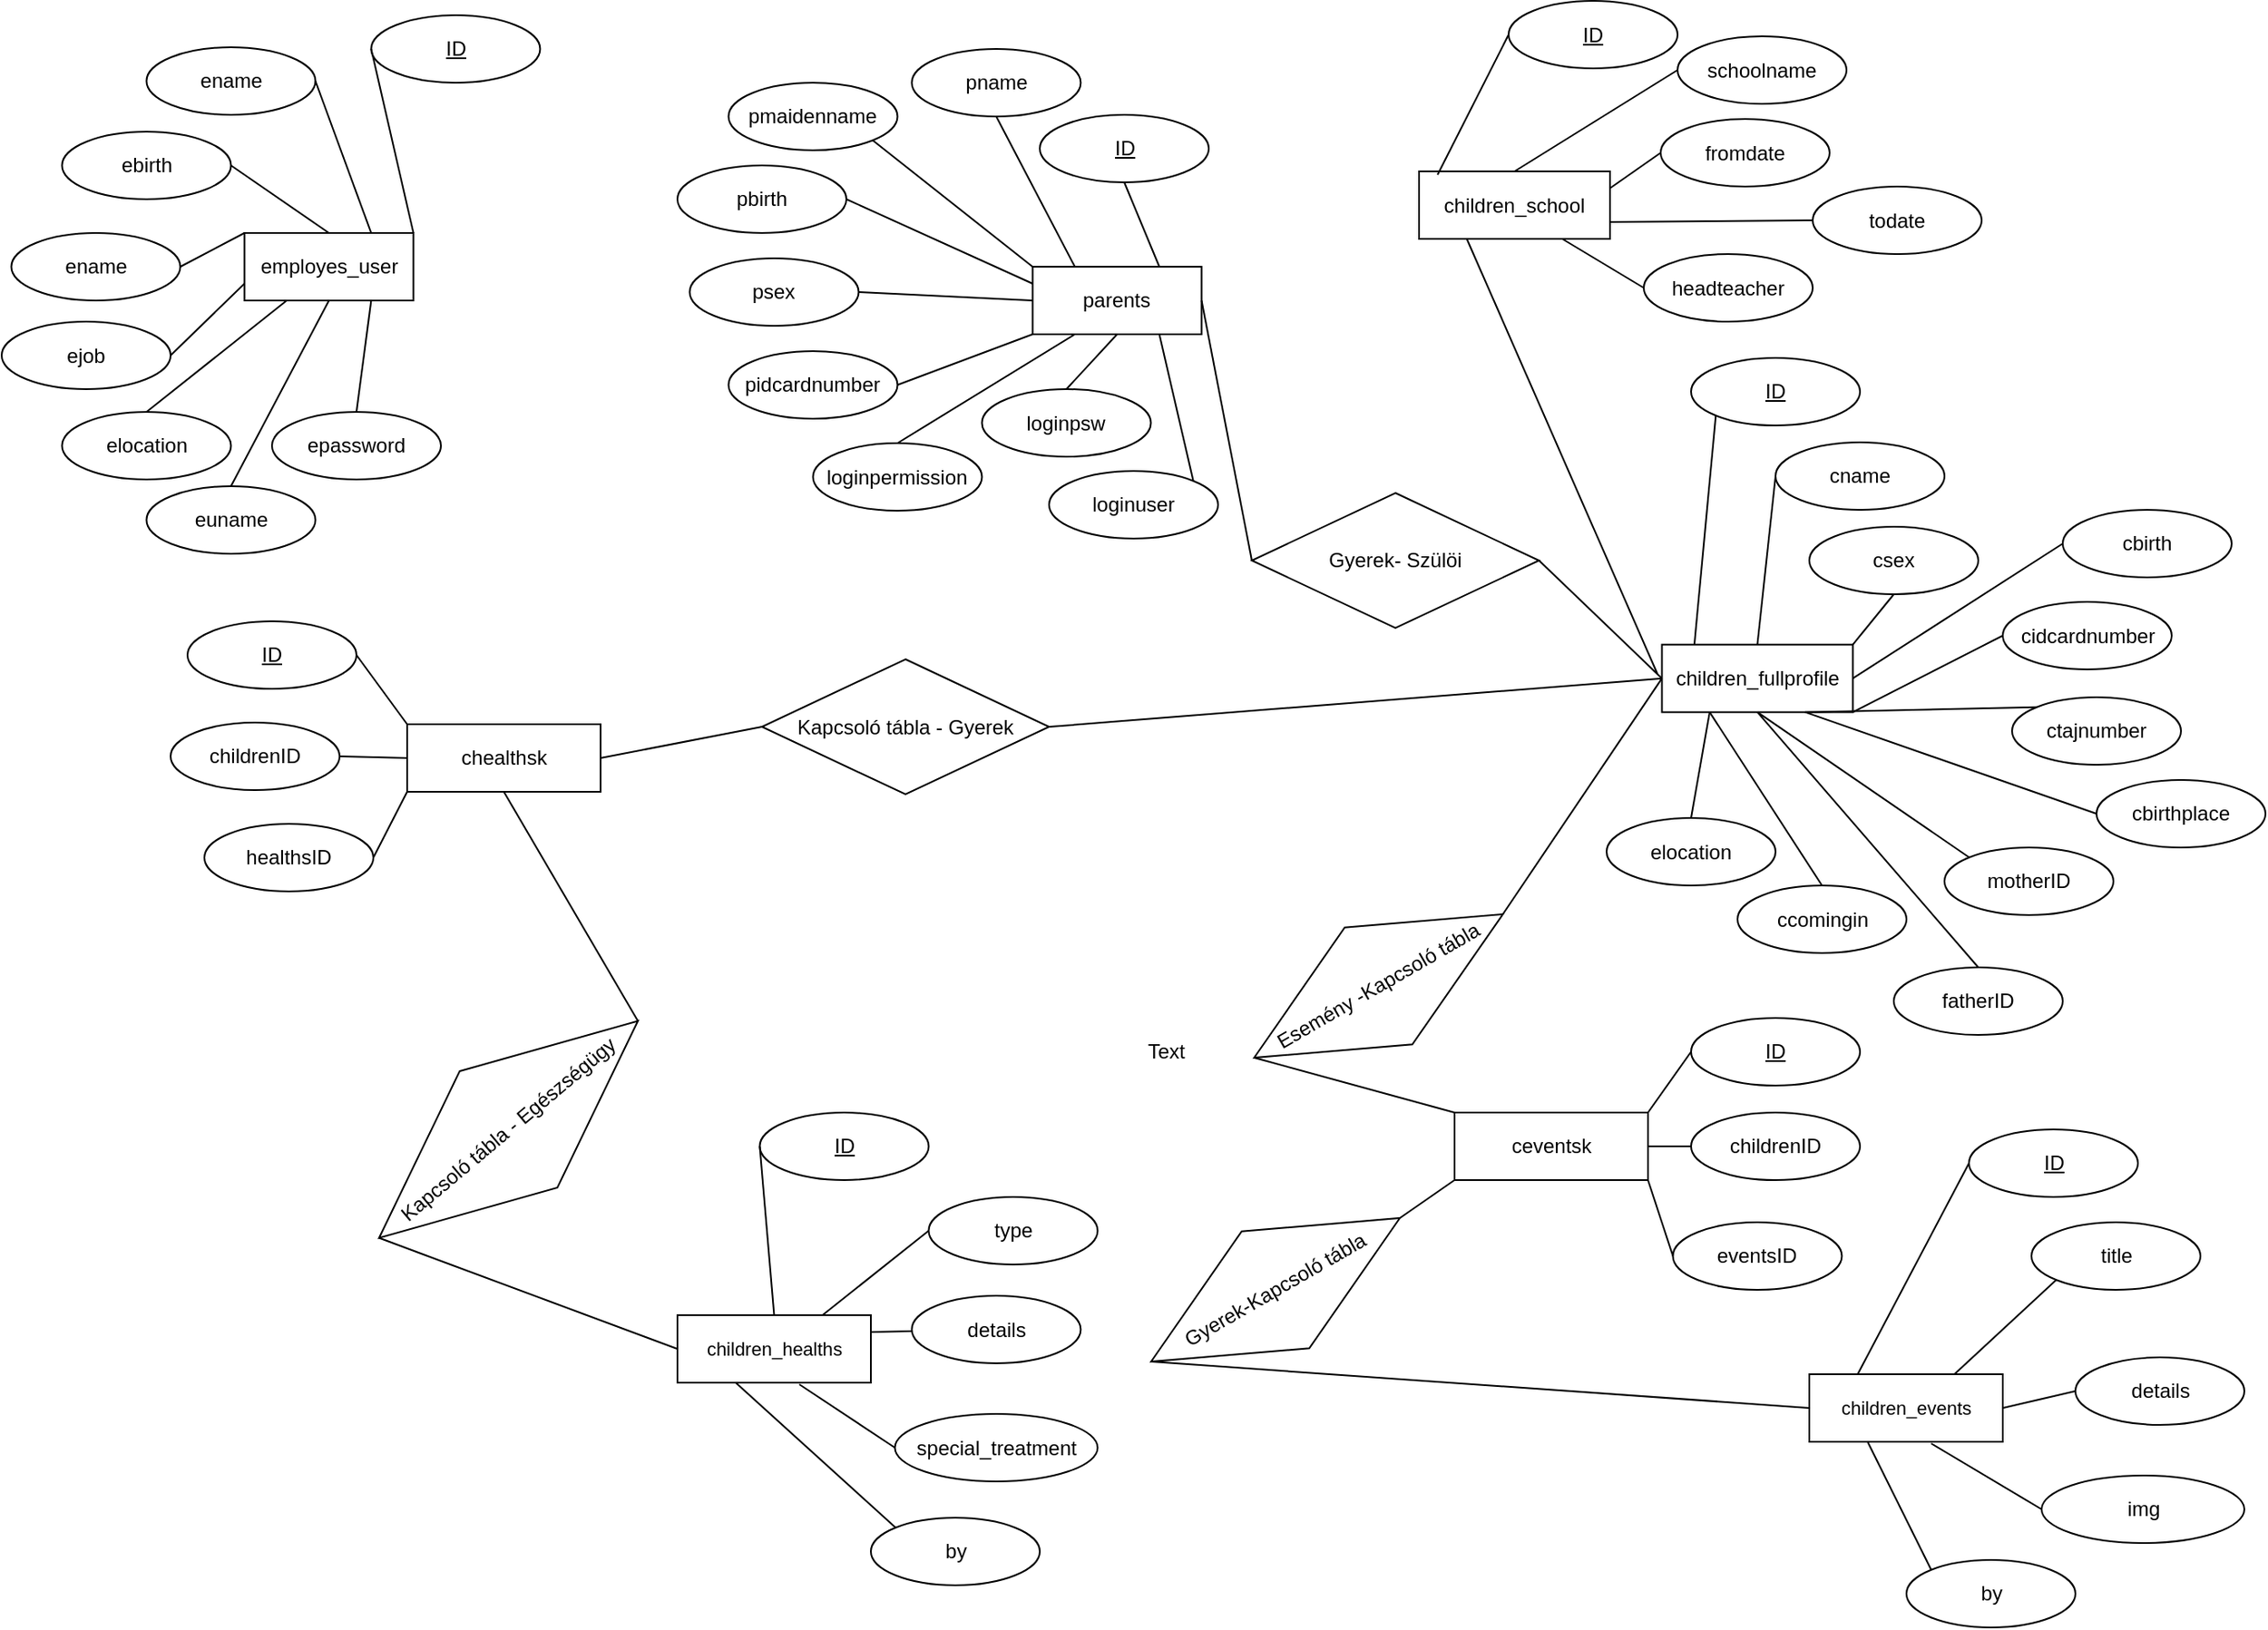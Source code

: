 <mxfile version="12.6.2" type="device"><diagram id="X7bPPWZ381YRLDHJrS13" name="Page-1"><mxGraphModel dx="1216" dy="615" grid="1" gridSize="10" guides="1" tooltips="1" connect="1" arrows="1" fold="1" page="1" pageScale="1" pageWidth="827" pageHeight="1169" math="0" shadow="0"><root><mxCell id="0"/><mxCell id="1" parent="0"/><mxCell id="rig5tWXqjqZmkKjuv77b-2" value="employes_user" style="whiteSpace=wrap;html=1;align=center;" parent="1" vertex="1"><mxGeometry x="393.72" y="169" width="100" height="40" as="geometry"/></mxCell><mxCell id="rig5tWXqjqZmkKjuv77b-3" value="ID" style="ellipse;whiteSpace=wrap;html=1;align=center;fontStyle=4;" parent="1" vertex="1"><mxGeometry x="468.72" y="40" width="100" height="40" as="geometry"/></mxCell><mxCell id="rig5tWXqjqZmkKjuv77b-7" value="" style="endArrow=none;html=1;rounded=0;exitX=0;exitY=0.5;exitDx=0;exitDy=0;entryX=1;entryY=0;entryDx=0;entryDy=0;" parent="1" source="rig5tWXqjqZmkKjuv77b-3" target="rig5tWXqjqZmkKjuv77b-2" edge="1"><mxGeometry relative="1" as="geometry"><mxPoint x="405.72" y="299" as="sourcePoint"/><mxPoint x="518.72" y="170" as="targetPoint"/></mxGeometry></mxCell><mxCell id="rig5tWXqjqZmkKjuv77b-9" value="" style="endArrow=none;html=1;rounded=0;entryX=0;entryY=0;entryDx=0;entryDy=0;exitX=1;exitY=0.5;exitDx=0;exitDy=0;" parent="1" source="rig5tWXqjqZmkKjuv77b-10" target="rig5tWXqjqZmkKjuv77b-2" edge="1"><mxGeometry relative="1" as="geometry"><mxPoint x="355.72" y="209" as="sourcePoint"/><mxPoint x="425.72" y="339" as="targetPoint"/></mxGeometry></mxCell><mxCell id="rig5tWXqjqZmkKjuv77b-10" value="&lt;div&gt;ename&lt;/div&gt;" style="ellipse;whiteSpace=wrap;html=1;align=center;" parent="1" vertex="1"><mxGeometry x="255.72" y="169" width="100" height="40" as="geometry"/></mxCell><mxCell id="rig5tWXqjqZmkKjuv77b-11" value="ebirth" style="ellipse;whiteSpace=wrap;html=1;align=center;" parent="1" vertex="1"><mxGeometry x="285.72" y="109" width="100" height="40" as="geometry"/></mxCell><mxCell id="rig5tWXqjqZmkKjuv77b-12" value="" style="endArrow=none;html=1;rounded=0;exitX=1;exitY=0.5;exitDx=0;exitDy=0;entryX=0.5;entryY=0;entryDx=0;entryDy=0;" parent="1" source="rig5tWXqjqZmkKjuv77b-11" target="rig5tWXqjqZmkKjuv77b-2" edge="1"><mxGeometry relative="1" as="geometry"><mxPoint x="255.72" y="289" as="sourcePoint"/><mxPoint x="415.72" y="289" as="targetPoint"/></mxGeometry></mxCell><mxCell id="rig5tWXqjqZmkKjuv77b-14" value="ename" style="ellipse;whiteSpace=wrap;html=1;align=center;" parent="1" vertex="1"><mxGeometry x="335.72" y="59" width="100" height="40" as="geometry"/></mxCell><mxCell id="rig5tWXqjqZmkKjuv77b-15" value="" style="endArrow=none;html=1;rounded=0;entryX=1;entryY=0.5;entryDx=0;entryDy=0;exitX=0.75;exitY=0;exitDx=0;exitDy=0;" parent="1" source="rig5tWXqjqZmkKjuv77b-2" target="rig5tWXqjqZmkKjuv77b-14" edge="1"><mxGeometry relative="1" as="geometry"><mxPoint x="255.72" y="289" as="sourcePoint"/><mxPoint x="415.72" y="289" as="targetPoint"/></mxGeometry></mxCell><mxCell id="rig5tWXqjqZmkKjuv77b-19" value="ejob" style="ellipse;whiteSpace=wrap;html=1;align=center;" parent="1" vertex="1"><mxGeometry x="250" y="221.5" width="100" height="40" as="geometry"/></mxCell><mxCell id="rig5tWXqjqZmkKjuv77b-20" value="" style="endArrow=none;html=1;rounded=0;entryX=0;entryY=0.75;entryDx=0;entryDy=0;exitX=1;exitY=0.5;exitDx=0;exitDy=0;" parent="1" source="rig5tWXqjqZmkKjuv77b-19" target="rig5tWXqjqZmkKjuv77b-2" edge="1"><mxGeometry relative="1" as="geometry"><mxPoint x="255.72" y="349" as="sourcePoint"/><mxPoint x="415.72" y="349" as="targetPoint"/></mxGeometry></mxCell><mxCell id="juuFsl2ezh0TfPQ7w8Ja-21" value="&lt;div&gt;children_fullprofile&lt;/div&gt;" style="whiteSpace=wrap;html=1;align=center;" parent="1" vertex="1"><mxGeometry x="1232.75" y="412.83" width="113" height="40" as="geometry"/></mxCell><mxCell id="juuFsl2ezh0TfPQ7w8Ja-22" value="ID" style="ellipse;whiteSpace=wrap;html=1;align=center;fontStyle=4;" parent="1" vertex="1"><mxGeometry x="1250" y="243.0" width="100" height="40" as="geometry"/></mxCell><mxCell id="juuFsl2ezh0TfPQ7w8Ja-23" value="" style="endArrow=none;html=1;rounded=0;entryX=0;entryY=1;entryDx=0;entryDy=0;exitX=0.17;exitY=0;exitDx=0;exitDy=0;exitPerimeter=0;" parent="1" source="juuFsl2ezh0TfPQ7w8Ja-21" target="juuFsl2ezh0TfPQ7w8Ja-22" edge="1"><mxGeometry relative="1" as="geometry"><mxPoint x="828.75" y="592.83" as="sourcePoint"/><mxPoint x="988.75" y="592.83" as="targetPoint"/></mxGeometry></mxCell><mxCell id="juuFsl2ezh0TfPQ7w8Ja-24" value="cname" style="ellipse;whiteSpace=wrap;html=1;align=center;" parent="1" vertex="1"><mxGeometry x="1300" y="293.0" width="100" height="40" as="geometry"/></mxCell><mxCell id="juuFsl2ezh0TfPQ7w8Ja-25" value="" style="endArrow=none;html=1;rounded=0;entryX=0;entryY=0.5;entryDx=0;entryDy=0;exitX=0.5;exitY=0;exitDx=0;exitDy=0;" parent="1" source="juuFsl2ezh0TfPQ7w8Ja-21" target="juuFsl2ezh0TfPQ7w8Ja-24" edge="1"><mxGeometry relative="1" as="geometry"><mxPoint x="828.75" y="592.83" as="sourcePoint"/><mxPoint x="988.75" y="592.83" as="targetPoint"/></mxGeometry></mxCell><mxCell id="juuFsl2ezh0TfPQ7w8Ja-26" value="csex" style="ellipse;whiteSpace=wrap;html=1;align=center;" parent="1" vertex="1"><mxGeometry x="1320" y="343" width="100" height="40" as="geometry"/></mxCell><mxCell id="juuFsl2ezh0TfPQ7w8Ja-27" value="" style="endArrow=none;html=1;rounded=0;entryX=0.5;entryY=1;entryDx=0;entryDy=0;exitX=1;exitY=0;exitDx=0;exitDy=0;" parent="1" source="juuFsl2ezh0TfPQ7w8Ja-21" target="juuFsl2ezh0TfPQ7w8Ja-26" edge="1"><mxGeometry relative="1" as="geometry"><mxPoint x="1357.25" y="452.83" as="sourcePoint"/><mxPoint x="1010.25" y="642.83" as="targetPoint"/></mxGeometry></mxCell><mxCell id="juuFsl2ezh0TfPQ7w8Ja-28" value="cidcardnumber" style="ellipse;whiteSpace=wrap;html=1;align=center;" parent="1" vertex="1"><mxGeometry x="1434.5" y="387.5" width="100" height="40" as="geometry"/></mxCell><mxCell id="juuFsl2ezh0TfPQ7w8Ja-29" value="" style="endArrow=none;html=1;rounded=0;entryX=0;entryY=0.5;entryDx=0;entryDy=0;exitX=1;exitY=1;exitDx=0;exitDy=0;" parent="1" source="juuFsl2ezh0TfPQ7w8Ja-21" target="juuFsl2ezh0TfPQ7w8Ja-28" edge="1"><mxGeometry relative="1" as="geometry"><mxPoint x="1286.5" y="552.83" as="sourcePoint"/><mxPoint x="939.5" y="742.83" as="targetPoint"/><Array as="points"/></mxGeometry></mxCell><mxCell id="juuFsl2ezh0TfPQ7w8Ja-31" value="cbirth" style="ellipse;whiteSpace=wrap;html=1;align=center;" parent="1" vertex="1"><mxGeometry x="1470" y="333" width="100" height="40" as="geometry"/></mxCell><mxCell id="juuFsl2ezh0TfPQ7w8Ja-32" value="" style="endArrow=none;html=1;rounded=0;entryX=0;entryY=0.5;entryDx=0;entryDy=0;exitX=1;exitY=0.5;exitDx=0;exitDy=0;" parent="1" source="juuFsl2ezh0TfPQ7w8Ja-21" target="juuFsl2ezh0TfPQ7w8Ja-31" edge="1"><mxGeometry relative="1" as="geometry"><mxPoint x="1263.5" y="542.83" as="sourcePoint"/><mxPoint x="1431.5" y="536.16" as="targetPoint"/></mxGeometry></mxCell><mxCell id="juuFsl2ezh0TfPQ7w8Ja-33" value="&lt;div&gt;ccomingin&lt;/div&gt;" style="ellipse;whiteSpace=wrap;html=1;align=center;" parent="1" vertex="1"><mxGeometry x="1277.5" y="555.5" width="100" height="40" as="geometry"/></mxCell><mxCell id="juuFsl2ezh0TfPQ7w8Ja-34" value="" style="endArrow=none;html=1;rounded=0;entryX=0.5;entryY=0;entryDx=0;entryDy=0;exitX=0.25;exitY=1;exitDx=0;exitDy=0;" parent="1" source="juuFsl2ezh0TfPQ7w8Ja-21" target="juuFsl2ezh0TfPQ7w8Ja-33" edge="1"><mxGeometry relative="1" as="geometry"><mxPoint x="1221" y="612.83" as="sourcePoint"/><mxPoint x="881" y="892.83" as="targetPoint"/></mxGeometry></mxCell><mxCell id="juuFsl2ezh0TfPQ7w8Ja-42" value="" style="endArrow=none;html=1;rounded=0;entryX=0;entryY=0.5;entryDx=0;entryDy=0;exitX=0.75;exitY=0;exitDx=0;exitDy=0;" parent="1" source="juuFsl2ezh0TfPQ7w8Ja-46" target="juuFsl2ezh0TfPQ7w8Ja-43" edge="1"><mxGeometry relative="1" as="geometry"><mxPoint x="1197" y="665" as="sourcePoint"/><mxPoint x="1159" y="925" as="targetPoint"/></mxGeometry></mxCell><mxCell id="juuFsl2ezh0TfPQ7w8Ja-43" value="type" style="ellipse;whiteSpace=wrap;html=1;align=center;" parent="1" vertex="1"><mxGeometry x="798.72" y="740" width="100" height="40" as="geometry"/></mxCell><mxCell id="juuFsl2ezh0TfPQ7w8Ja-44" value="details" style="ellipse;whiteSpace=wrap;html=1;align=center;" parent="1" vertex="1"><mxGeometry x="788.72" y="798.5" width="100" height="40" as="geometry"/></mxCell><mxCell id="juuFsl2ezh0TfPQ7w8Ja-45" value="" style="endArrow=none;html=1;rounded=0;exitX=1;exitY=0.25;exitDx=0;exitDy=0;" parent="1" source="juuFsl2ezh0TfPQ7w8Ja-46" target="juuFsl2ezh0TfPQ7w8Ja-44" edge="1"><mxGeometry relative="1" as="geometry"><mxPoint x="1099" y="855" as="sourcePoint"/><mxPoint x="1159" y="925" as="targetPoint"/></mxGeometry></mxCell><mxCell id="juuFsl2ezh0TfPQ7w8Ja-46" value="&lt;div style=&quot;font-size: 11px&quot;&gt;&lt;font style=&quot;font-size: 11px&quot;&gt;children_health&lt;/font&gt;s&lt;/div&gt;" style="whiteSpace=wrap;html=1;align=center;" parent="1" vertex="1"><mxGeometry x="650" y="810" width="114.5" height="40" as="geometry"/></mxCell><mxCell id="juuFsl2ezh0TfPQ7w8Ja-49" value="ID" style="ellipse;whiteSpace=wrap;html=1;align=center;fontStyle=4;" parent="1" vertex="1"><mxGeometry x="698.72" y="690" width="100" height="40" as="geometry"/></mxCell><mxCell id="juuFsl2ezh0TfPQ7w8Ja-50" value="" style="endArrow=none;html=1;rounded=0;entryX=0;entryY=0.5;entryDx=0;entryDy=0;exitX=0.5;exitY=0;exitDx=0;exitDy=0;" parent="1" source="juuFsl2ezh0TfPQ7w8Ja-46" target="juuFsl2ezh0TfPQ7w8Ja-49" edge="1"><mxGeometry relative="1" as="geometry"><mxPoint x="852" y="920" as="sourcePoint"/><mxPoint x="588" y="1110" as="targetPoint"/></mxGeometry></mxCell><mxCell id="juuFsl2ezh0TfPQ7w8Ja-51" value="" style="endArrow=none;html=1;rounded=0;entryX=0;entryY=0.5;entryDx=0;entryDy=0;exitX=0.63;exitY=1.025;exitDx=0;exitDy=0;exitPerimeter=0;" parent="1" source="juuFsl2ezh0TfPQ7w8Ja-46" target="juuFsl2ezh0TfPQ7w8Ja-52" edge="1"><mxGeometry relative="1" as="geometry"><mxPoint x="782.5" y="660" as="sourcePoint"/><mxPoint x="744.5" y="920" as="targetPoint"/></mxGeometry></mxCell><mxCell id="juuFsl2ezh0TfPQ7w8Ja-52" value="special_treatment" style="ellipse;whiteSpace=wrap;html=1;align=center;" parent="1" vertex="1"><mxGeometry x="778.72" y="868.5" width="120" height="40" as="geometry"/></mxCell><mxCell id="juuFsl2ezh0TfPQ7w8Ja-53" value="by" style="ellipse;whiteSpace=wrap;html=1;align=center;" parent="1" vertex="1"><mxGeometry x="764.5" y="930" width="100" height="40" as="geometry"/></mxCell><mxCell id="juuFsl2ezh0TfPQ7w8Ja-54" value="" style="endArrow=none;html=1;rounded=0;entryX=0;entryY=0;entryDx=0;entryDy=0;" parent="1" target="juuFsl2ezh0TfPQ7w8Ja-53" edge="1"><mxGeometry relative="1" as="geometry"><mxPoint x="684.5" y="850" as="sourcePoint"/><mxPoint x="744.5" y="920" as="targetPoint"/></mxGeometry></mxCell><mxCell id="juuFsl2ezh0TfPQ7w8Ja-64" value="&lt;div style=&quot;font-size: 11px&quot;&gt;&lt;font style=&quot;font-size: 11px&quot;&gt;children_events&lt;/font&gt;&lt;/div&gt;" style="whiteSpace=wrap;html=1;align=center;" parent="1" vertex="1"><mxGeometry x="1320" y="845" width="114.5" height="40" as="geometry"/></mxCell><mxCell id="juuFsl2ezh0TfPQ7w8Ja-65" value="details" style="ellipse;whiteSpace=wrap;html=1;align=center;" parent="1" vertex="1"><mxGeometry x="1477.5" y="835" width="100" height="40" as="geometry"/></mxCell><mxCell id="juuFsl2ezh0TfPQ7w8Ja-66" value="" style="endArrow=none;html=1;rounded=0;entryX=0;entryY=0.5;entryDx=0;entryDy=0;exitX=1;exitY=0.5;exitDx=0;exitDy=0;" parent="1" source="juuFsl2ezh0TfPQ7w8Ja-64" target="juuFsl2ezh0TfPQ7w8Ja-65" edge="1"><mxGeometry relative="1" as="geometry"><mxPoint x="1517.5" y="885" as="sourcePoint"/><mxPoint x="1127.5" y="1165" as="targetPoint"/></mxGeometry></mxCell><mxCell id="juuFsl2ezh0TfPQ7w8Ja-67" value="ID" style="ellipse;whiteSpace=wrap;html=1;align=center;fontStyle=4;" parent="1" vertex="1"><mxGeometry x="1414.5" y="700" width="100" height="40" as="geometry"/></mxCell><mxCell id="juuFsl2ezh0TfPQ7w8Ja-68" value="" style="endArrow=none;html=1;rounded=0;entryX=0;entryY=0.5;entryDx=0;entryDy=0;exitX=0.25;exitY=0;exitDx=0;exitDy=0;" parent="1" source="juuFsl2ezh0TfPQ7w8Ja-64" target="juuFsl2ezh0TfPQ7w8Ja-67" edge="1"><mxGeometry relative="1" as="geometry"><mxPoint x="1522" y="955" as="sourcePoint"/><mxPoint x="1258" y="1145" as="targetPoint"/></mxGeometry></mxCell><mxCell id="juuFsl2ezh0TfPQ7w8Ja-69" value="" style="endArrow=none;html=1;rounded=0;entryX=0;entryY=0.5;entryDx=0;entryDy=0;exitX=0.63;exitY=1.025;exitDx=0;exitDy=0;exitPerimeter=0;" parent="1" source="juuFsl2ezh0TfPQ7w8Ja-64" target="juuFsl2ezh0TfPQ7w8Ja-70" edge="1"><mxGeometry relative="1" as="geometry"><mxPoint x="1452.5" y="695" as="sourcePoint"/><mxPoint x="1414.5" y="955" as="targetPoint"/></mxGeometry></mxCell><mxCell id="juuFsl2ezh0TfPQ7w8Ja-70" value="img" style="ellipse;whiteSpace=wrap;html=1;align=center;" parent="1" vertex="1"><mxGeometry x="1457.5" y="905" width="120" height="40" as="geometry"/></mxCell><mxCell id="juuFsl2ezh0TfPQ7w8Ja-71" value="by" style="ellipse;whiteSpace=wrap;html=1;align=center;" parent="1" vertex="1"><mxGeometry x="1377.5" y="955" width="100" height="40" as="geometry"/></mxCell><mxCell id="juuFsl2ezh0TfPQ7w8Ja-72" value="" style="endArrow=none;html=1;rounded=0;entryX=0;entryY=0;entryDx=0;entryDy=0;" parent="1" target="juuFsl2ezh0TfPQ7w8Ja-71" edge="1"><mxGeometry relative="1" as="geometry"><mxPoint x="1354.5" y="885" as="sourcePoint"/><mxPoint x="1414.5" y="955" as="targetPoint"/></mxGeometry></mxCell><mxCell id="juuFsl2ezh0TfPQ7w8Ja-73" value="title" style="ellipse;whiteSpace=wrap;html=1;align=center;" parent="1" vertex="1"><mxGeometry x="1451.5" y="755" width="100" height="40" as="geometry"/></mxCell><mxCell id="juuFsl2ezh0TfPQ7w8Ja-74" value="" style="endArrow=none;html=1;rounded=0;entryX=0;entryY=1;entryDx=0;entryDy=0;exitX=0.75;exitY=0;exitDx=0;exitDy=0;" parent="1" source="juuFsl2ezh0TfPQ7w8Ja-64" target="juuFsl2ezh0TfPQ7w8Ja-73" edge="1"><mxGeometry relative="1" as="geometry"><mxPoint x="1444.5" y="865" as="sourcePoint"/><mxPoint x="1504.5" y="855" as="targetPoint"/></mxGeometry></mxCell><mxCell id="VY0c1p_3kEKyi2sY-HxI-12" value="parents" style="whiteSpace=wrap;html=1;align=center;" parent="1" vertex="1"><mxGeometry x="860.25" y="189.0" width="100" height="40" as="geometry"/></mxCell><mxCell id="VY0c1p_3kEKyi2sY-HxI-19" value="pname" style="ellipse;whiteSpace=wrap;html=1;align=center;" parent="1" vertex="1"><mxGeometry x="788.72" y="60.0" width="100" height="40" as="geometry"/></mxCell><mxCell id="VY0c1p_3kEKyi2sY-HxI-20" value="pbirth" style="ellipse;whiteSpace=wrap;html=1;align=center;" parent="1" vertex="1"><mxGeometry x="650" y="129.0" width="100" height="40" as="geometry"/></mxCell><mxCell id="VY0c1p_3kEKyi2sY-HxI-21" value="" style="endArrow=none;html=1;rounded=0;entryX=1;entryY=0.5;entryDx=0;entryDy=0;exitX=0;exitY=0.25;exitDx=0;exitDy=0;" parent="1" source="VY0c1p_3kEKyi2sY-HxI-12" target="VY0c1p_3kEKyi2sY-HxI-20" edge="1"><mxGeometry relative="1" as="geometry"><mxPoint x="1164.71" y="472.33" as="sourcePoint"/><mxPoint x="1254.895" y="373.142" as="targetPoint"/></mxGeometry></mxCell><mxCell id="VY0c1p_3kEKyi2sY-HxI-22" value="" style="endArrow=none;html=1;rounded=0;entryX=0.5;entryY=1;entryDx=0;entryDy=0;exitX=0.25;exitY=0;exitDx=0;exitDy=0;" parent="1" source="VY0c1p_3kEKyi2sY-HxI-12" target="VY0c1p_3kEKyi2sY-HxI-19" edge="1"><mxGeometry relative="1" as="geometry"><mxPoint x="1174.71" y="482.33" as="sourcePoint"/><mxPoint x="1264.895" y="383.142" as="targetPoint"/></mxGeometry></mxCell><mxCell id="VY0c1p_3kEKyi2sY-HxI-24" value="ID" style="ellipse;whiteSpace=wrap;html=1;align=center;fontStyle=4;" parent="1" vertex="1"><mxGeometry x="864.5" y="99" width="100" height="40" as="geometry"/></mxCell><mxCell id="VY0c1p_3kEKyi2sY-HxI-25" value="" style="endArrow=none;html=1;rounded=0;entryX=0.5;entryY=1;entryDx=0;entryDy=0;exitX=0.75;exitY=0;exitDx=0;exitDy=0;" parent="1" source="VY0c1p_3kEKyi2sY-HxI-12" target="VY0c1p_3kEKyi2sY-HxI-24" edge="1"><mxGeometry relative="1" as="geometry"><mxPoint x="1000.25" y="209" as="sourcePoint"/><mxPoint x="1090.25" y="189" as="targetPoint"/></mxGeometry></mxCell><mxCell id="VY0c1p_3kEKyi2sY-HxI-26" value="psex" style="ellipse;whiteSpace=wrap;html=1;align=center;" parent="1" vertex="1"><mxGeometry x="657.25" y="184" width="100" height="40" as="geometry"/></mxCell><mxCell id="VY0c1p_3kEKyi2sY-HxI-27" value="" style="endArrow=none;html=1;rounded=0;entryX=1;entryY=0.5;entryDx=0;entryDy=0;exitX=0;exitY=0.5;exitDx=0;exitDy=0;" parent="1" source="VY0c1p_3kEKyi2sY-HxI-12" target="VY0c1p_3kEKyi2sY-HxI-26" edge="1"><mxGeometry relative="1" as="geometry"><mxPoint x="1000.25" y="229" as="sourcePoint"/><mxPoint x="1070.25" y="259" as="targetPoint"/></mxGeometry></mxCell><mxCell id="VY0c1p_3kEKyi2sY-HxI-31" value="pmaidenname" style="ellipse;whiteSpace=wrap;html=1;align=center;" parent="1" vertex="1"><mxGeometry x="680.25" y="80.0" width="100" height="40" as="geometry"/></mxCell><mxCell id="VY0c1p_3kEKyi2sY-HxI-32" value="" style="endArrow=none;html=1;rounded=0;entryX=1;entryY=1;entryDx=0;entryDy=0;exitX=0;exitY=0;exitDx=0;exitDy=0;" parent="1" source="VY0c1p_3kEKyi2sY-HxI-12" target="VY0c1p_3kEKyi2sY-HxI-31" edge="1"><mxGeometry relative="1" as="geometry"><mxPoint x="990.25" y="219" as="sourcePoint"/><mxPoint x="1090.25" y="169" as="targetPoint"/></mxGeometry></mxCell><mxCell id="VY0c1p_3kEKyi2sY-HxI-33" value="ctajnumber" style="ellipse;whiteSpace=wrap;html=1;align=center;" parent="1" vertex="1"><mxGeometry x="1440" y="444.0" width="100" height="40" as="geometry"/></mxCell><mxCell id="VY0c1p_3kEKyi2sY-HxI-34" value="" style="endArrow=none;html=1;rounded=0;entryX=0;entryY=0;entryDx=0;entryDy=0;exitX=0.75;exitY=1;exitDx=0;exitDy=0;" parent="1" source="juuFsl2ezh0TfPQ7w8Ja-21" target="VY0c1p_3kEKyi2sY-HxI-33" edge="1"><mxGeometry relative="1" as="geometry"><mxPoint x="1217.5" y="489.5" as="sourcePoint"/><mxPoint x="1440.25" y="479.5" as="targetPoint"/></mxGeometry></mxCell><mxCell id="5lSTl0Rk3lSju16GdGLm-12" value="motherID" style="ellipse;whiteSpace=wrap;html=1;align=center;" parent="1" vertex="1"><mxGeometry x="1400" y="533" width="100" height="40" as="geometry"/></mxCell><mxCell id="5lSTl0Rk3lSju16GdGLm-13" value="fatherID" style="ellipse;whiteSpace=wrap;html=1;align=center;" parent="1" vertex="1"><mxGeometry x="1370" y="604" width="100" height="40" as="geometry"/></mxCell><mxCell id="5lSTl0Rk3lSju16GdGLm-14" value="" style="endArrow=none;html=1;rounded=0;entryX=0;entryY=0;entryDx=0;entryDy=0;exitX=0.5;exitY=1;exitDx=0;exitDy=0;" parent="1" source="juuFsl2ezh0TfPQ7w8Ja-21" target="5lSTl0Rk3lSju16GdGLm-12" edge="1"><mxGeometry relative="1" as="geometry"><mxPoint x="1242.75" y="462.83" as="sourcePoint"/><mxPoint x="1214.645" y="610.358" as="targetPoint"/></mxGeometry></mxCell><mxCell id="5lSTl0Rk3lSju16GdGLm-15" value="" style="endArrow=none;html=1;rounded=0;entryX=0.5;entryY=0;entryDx=0;entryDy=0;exitX=0.5;exitY=1;exitDx=0;exitDy=0;" parent="1" source="juuFsl2ezh0TfPQ7w8Ja-21" target="5lSTl0Rk3lSju16GdGLm-13" edge="1"><mxGeometry relative="1" as="geometry"><mxPoint x="1271.0" y="462.83" as="sourcePoint"/><mxPoint x="1263.895" y="600.358" as="targetPoint"/></mxGeometry></mxCell><mxCell id="5lSTl0Rk3lSju16GdGLm-16" value="loginpermission" style="ellipse;whiteSpace=wrap;html=1;align=center;" parent="1" vertex="1"><mxGeometry x="730.25" y="293.5" width="100" height="40" as="geometry"/></mxCell><mxCell id="5lSTl0Rk3lSju16GdGLm-17" value="pidcardnumber" style="ellipse;whiteSpace=wrap;html=1;align=center;" parent="1" vertex="1"><mxGeometry x="680.25" y="239" width="100" height="40" as="geometry"/></mxCell><mxCell id="5lSTl0Rk3lSju16GdGLm-18" value="loginuser" style="ellipse;whiteSpace=wrap;html=1;align=center;" parent="1" vertex="1"><mxGeometry x="870" y="310" width="100" height="40" as="geometry"/></mxCell><mxCell id="5lSTl0Rk3lSju16GdGLm-19" value="loginpsw" style="ellipse;whiteSpace=wrap;html=1;align=center;" parent="1" vertex="1"><mxGeometry x="830.25" y="261.5" width="100" height="40" as="geometry"/></mxCell><mxCell id="5lSTl0Rk3lSju16GdGLm-20" value="" style="endArrow=none;html=1;rounded=0;entryX=1;entryY=0.5;entryDx=0;entryDy=0;exitX=0;exitY=1;exitDx=0;exitDy=0;" parent="1" source="VY0c1p_3kEKyi2sY-HxI-12" target="5lSTl0Rk3lSju16GdGLm-17" edge="1"><mxGeometry relative="1" as="geometry"><mxPoint x="970.25" y="239" as="sourcePoint"/><mxPoint x="1110.25" y="299" as="targetPoint"/></mxGeometry></mxCell><mxCell id="5lSTl0Rk3lSju16GdGLm-21" value="" style="endArrow=none;html=1;rounded=0;entryX=0.5;entryY=0;entryDx=0;entryDy=0;exitX=0.25;exitY=1;exitDx=0;exitDy=0;" parent="1" source="VY0c1p_3kEKyi2sY-HxI-12" target="5lSTl0Rk3lSju16GdGLm-16" edge="1"><mxGeometry relative="1" as="geometry"><mxPoint x="980.25" y="249" as="sourcePoint"/><mxPoint x="1120.25" y="309" as="targetPoint"/></mxGeometry></mxCell><mxCell id="5lSTl0Rk3lSju16GdGLm-22" value="" style="endArrow=none;html=1;rounded=0;entryX=1;entryY=0;entryDx=0;entryDy=0;exitX=0.75;exitY=1;exitDx=0;exitDy=0;" parent="1" source="VY0c1p_3kEKyi2sY-HxI-12" target="5lSTl0Rk3lSju16GdGLm-18" edge="1"><mxGeometry relative="1" as="geometry"><mxPoint x="990.25" y="259" as="sourcePoint"/><mxPoint x="1130.25" y="319" as="targetPoint"/></mxGeometry></mxCell><mxCell id="5lSTl0Rk3lSju16GdGLm-23" value="" style="endArrow=none;html=1;rounded=0;entryX=0.5;entryY=0;entryDx=0;entryDy=0;exitX=0.5;exitY=1;exitDx=0;exitDy=0;" parent="1" source="VY0c1p_3kEKyi2sY-HxI-12" target="5lSTl0Rk3lSju16GdGLm-19" edge="1"><mxGeometry relative="1" as="geometry"><mxPoint x="1000.25" y="269" as="sourcePoint"/><mxPoint x="1140.25" y="329" as="targetPoint"/></mxGeometry></mxCell><mxCell id="UZepqhmYbxeqU_emJsDd-5" value="&lt;div&gt;Gyerek- Szülöi&lt;/div&gt;" style="shape=rhombus;perimeter=rhombusPerimeter;whiteSpace=wrap;html=1;align=center;" parent="1" vertex="1"><mxGeometry x="990" y="323" width="170" height="80" as="geometry"/></mxCell><mxCell id="UZepqhmYbxeqU_emJsDd-8" value="" style="endArrow=none;html=1;rounded=0;exitX=1;exitY=0.5;exitDx=0;exitDy=0;entryX=0;entryY=0.5;entryDx=0;entryDy=0;" parent="1" source="VY0c1p_3kEKyi2sY-HxI-12" target="UZepqhmYbxeqU_emJsDd-5" edge="1"><mxGeometry relative="1" as="geometry"><mxPoint x="880.25" y="179.5" as="sourcePoint"/><mxPoint x="1020.25" y="319.5" as="targetPoint"/></mxGeometry></mxCell><mxCell id="UZepqhmYbxeqU_emJsDd-9" value="" style="endArrow=none;html=1;rounded=0;exitX=1;exitY=0.5;exitDx=0;exitDy=0;entryX=0;entryY=0.5;entryDx=0;entryDy=0;" parent="1" source="UZepqhmYbxeqU_emJsDd-5" target="juuFsl2ezh0TfPQ7w8Ja-21" edge="1"><mxGeometry relative="1" as="geometry"><mxPoint x="1200" y="298.83" as="sourcePoint"/><mxPoint x="1140" y="476.5" as="targetPoint"/></mxGeometry></mxCell><mxCell id="UZepqhmYbxeqU_emJsDd-10" value="&lt;div&gt;ceventsk&lt;/div&gt;" style="whiteSpace=wrap;html=1;align=center;" parent="1" vertex="1"><mxGeometry x="1110" y="690" width="114.5" height="40" as="geometry"/></mxCell><mxCell id="UZepqhmYbxeqU_emJsDd-11" value="ID" style="ellipse;whiteSpace=wrap;html=1;align=center;fontStyle=4;" parent="1" vertex="1"><mxGeometry x="1250" y="634" width="100" height="40" as="geometry"/></mxCell><mxCell id="UZepqhmYbxeqU_emJsDd-13" value="" style="endArrow=none;html=1;rounded=0;entryX=0;entryY=0.5;entryDx=0;entryDy=0;exitX=1;exitY=0;exitDx=0;exitDy=0;" parent="1" source="UZepqhmYbxeqU_emJsDd-10" target="UZepqhmYbxeqU_emJsDd-11" edge="1"><mxGeometry relative="1" as="geometry"><mxPoint x="1069.5" y="665" as="sourcePoint"/><mxPoint x="1139.75" y="565" as="targetPoint"/></mxGeometry></mxCell><mxCell id="UZepqhmYbxeqU_emJsDd-14" value="childrenID" style="ellipse;whiteSpace=wrap;html=1;align=center;" parent="1" vertex="1"><mxGeometry x="1250" y="690" width="100" height="40" as="geometry"/></mxCell><mxCell id="UZepqhmYbxeqU_emJsDd-15" value="eventsID" style="ellipse;whiteSpace=wrap;html=1;align=center;" parent="1" vertex="1"><mxGeometry x="1239.25" y="755" width="100" height="40" as="geometry"/></mxCell><mxCell id="UZepqhmYbxeqU_emJsDd-16" value="" style="endArrow=none;html=1;rounded=0;entryX=0;entryY=0.5;entryDx=0;entryDy=0;exitX=1;exitY=0.5;exitDx=0;exitDy=0;" parent="1" source="UZepqhmYbxeqU_emJsDd-10" target="UZepqhmYbxeqU_emJsDd-14" edge="1"><mxGeometry relative="1" as="geometry"><mxPoint x="1149.75" y="685" as="sourcePoint"/><mxPoint x="1195" y="610" as="targetPoint"/></mxGeometry></mxCell><mxCell id="UZepqhmYbxeqU_emJsDd-17" value="" style="endArrow=none;html=1;rounded=0;entryX=0;entryY=0.5;entryDx=0;entryDy=0;exitX=1;exitY=1;exitDx=0;exitDy=0;" parent="1" source="UZepqhmYbxeqU_emJsDd-10" target="UZepqhmYbxeqU_emJsDd-15" edge="1"><mxGeometry relative="1" as="geometry"><mxPoint x="1159.75" y="695" as="sourcePoint"/><mxPoint x="1205" y="620" as="targetPoint"/></mxGeometry></mxCell><mxCell id="UZepqhmYbxeqU_emJsDd-18" value="&lt;div&gt;chealthsk&lt;/div&gt;" style="whiteSpace=wrap;html=1;align=center;" parent="1" vertex="1"><mxGeometry x="490" y="460" width="114.5" height="40" as="geometry"/></mxCell><mxCell id="UZepqhmYbxeqU_emJsDd-19" value="ID" style="ellipse;whiteSpace=wrap;html=1;align=center;fontStyle=4;" parent="1" vertex="1"><mxGeometry x="360" y="399" width="100" height="40" as="geometry"/></mxCell><mxCell id="UZepqhmYbxeqU_emJsDd-20" value="" style="endArrow=none;html=1;rounded=0;entryX=1;entryY=0.5;entryDx=0;entryDy=0;exitX=0;exitY=0;exitDx=0;exitDy=0;" parent="1" source="UZepqhmYbxeqU_emJsDd-18" target="UZepqhmYbxeqU_emJsDd-19" edge="1"><mxGeometry relative="1" as="geometry"><mxPoint x="554.25" y="464" as="sourcePoint"/><mxPoint x="624.5" y="364" as="targetPoint"/></mxGeometry></mxCell><mxCell id="UZepqhmYbxeqU_emJsDd-21" value="childrenID" style="ellipse;whiteSpace=wrap;html=1;align=center;" parent="1" vertex="1"><mxGeometry x="350" y="459" width="100" height="40" as="geometry"/></mxCell><mxCell id="UZepqhmYbxeqU_emJsDd-22" value="healthsID" style="ellipse;whiteSpace=wrap;html=1;align=center;" parent="1" vertex="1"><mxGeometry x="370.0" y="519" width="100" height="40" as="geometry"/></mxCell><mxCell id="UZepqhmYbxeqU_emJsDd-23" value="" style="endArrow=none;html=1;rounded=0;entryX=1;entryY=0.5;entryDx=0;entryDy=0;exitX=0;exitY=0.5;exitDx=0;exitDy=0;" parent="1" source="UZepqhmYbxeqU_emJsDd-18" target="UZepqhmYbxeqU_emJsDd-21" edge="1"><mxGeometry relative="1" as="geometry"><mxPoint x="634.5" y="484" as="sourcePoint"/><mxPoint x="679.75" y="409" as="targetPoint"/></mxGeometry></mxCell><mxCell id="UZepqhmYbxeqU_emJsDd-24" value="" style="endArrow=none;html=1;rounded=0;exitX=0;exitY=1;exitDx=0;exitDy=0;entryX=1;entryY=0.5;entryDx=0;entryDy=0;" parent="1" source="UZepqhmYbxeqU_emJsDd-18" target="UZepqhmYbxeqU_emJsDd-22" edge="1"><mxGeometry relative="1" as="geometry"><mxPoint x="644.5" y="494" as="sourcePoint"/><mxPoint x="689.75" y="419" as="targetPoint"/></mxGeometry></mxCell><mxCell id="UZepqhmYbxeqU_emJsDd-25" value="Esemény -Kapcsoló tábla" style="shape=rhombus;perimeter=rhombusPerimeter;whiteSpace=wrap;html=1;align=center;rotation=-30;" parent="1" vertex="1"><mxGeometry x="980" y="575" width="170" height="80" as="geometry"/></mxCell><mxCell id="UZepqhmYbxeqU_emJsDd-26" value="" style="endArrow=none;html=1;rounded=0;exitX=0;exitY=0;exitDx=0;exitDy=0;entryX=0;entryY=0.5;entryDx=0;entryDy=0;" parent="1" source="UZepqhmYbxeqU_emJsDd-10" target="UZepqhmYbxeqU_emJsDd-25" edge="1"><mxGeometry relative="1" as="geometry"><mxPoint x="850.25" y="208.5" as="sourcePoint"/><mxPoint x="980" y="337.33" as="targetPoint"/></mxGeometry></mxCell><mxCell id="pJ3tPGMeFUCVFApKlP6j-1" value="" style="endArrow=none;html=1;rounded=0;exitX=0;exitY=0.5;exitDx=0;exitDy=0;entryX=1;entryY=0.5;entryDx=0;entryDy=0;" parent="1" source="juuFsl2ezh0TfPQ7w8Ja-21" target="UZepqhmYbxeqU_emJsDd-25" edge="1"><mxGeometry relative="1" as="geometry"><mxPoint x="1105" y="635" as="sourcePoint"/><mxPoint x="981.388" y="552.5" as="targetPoint"/></mxGeometry></mxCell><mxCell id="pJ3tPGMeFUCVFApKlP6j-2" value="Gyerek-Kapcsoló tábla" style="shape=rhombus;perimeter=rhombusPerimeter;whiteSpace=wrap;html=1;align=center;rotation=-30;" parent="1" vertex="1"><mxGeometry x="919" y="755" width="170" height="80" as="geometry"/></mxCell><mxCell id="pJ3tPGMeFUCVFApKlP6j-3" value="" style="endArrow=none;html=1;rounded=0;exitX=0;exitY=1;exitDx=0;exitDy=0;entryX=1;entryY=0.5;entryDx=0;entryDy=0;" parent="1" source="UZepqhmYbxeqU_emJsDd-10" target="pJ3tPGMeFUCVFApKlP6j-2" edge="1"><mxGeometry relative="1" as="geometry"><mxPoint x="1105" y="635" as="sourcePoint"/><mxPoint x="981.388" y="552.5" as="targetPoint"/></mxGeometry></mxCell><mxCell id="pJ3tPGMeFUCVFApKlP6j-4" value="" style="endArrow=none;html=1;rounded=0;entryX=0;entryY=0.5;entryDx=0;entryDy=0;exitX=0;exitY=0.5;exitDx=0;exitDy=0;" parent="1" source="juuFsl2ezh0TfPQ7w8Ja-64" target="pJ3tPGMeFUCVFApKlP6j-2" edge="1"><mxGeometry relative="1" as="geometry"><mxPoint x="1150" y="1000" as="sourcePoint"/><mxPoint x="991.388" y="562.5" as="targetPoint"/></mxGeometry></mxCell><mxCell id="pJ3tPGMeFUCVFApKlP6j-5" value="" style="endArrow=none;html=1;rounded=0;exitX=0;exitY=0.5;exitDx=0;exitDy=0;entryX=1;entryY=0.5;entryDx=0;entryDy=0;" parent="1" source="juuFsl2ezh0TfPQ7w8Ja-21" target="pJ3tPGMeFUCVFApKlP6j-6" edge="1"><mxGeometry relative="1" as="geometry"><mxPoint x="1240" y="310" as="sourcePoint"/><mxPoint x="790" y="510" as="targetPoint"/></mxGeometry></mxCell><mxCell id="pJ3tPGMeFUCVFApKlP6j-6" value="Kapcsoló tábla - Gyerek" style="shape=rhombus;perimeter=rhombusPerimeter;whiteSpace=wrap;html=1;align=center;rotation=0;" parent="1" vertex="1"><mxGeometry x="700" y="421.5" width="170" height="80" as="geometry"/></mxCell><mxCell id="pJ3tPGMeFUCVFApKlP6j-7" value="" style="endArrow=none;html=1;rounded=0;entryX=1;entryY=0.5;entryDx=0;entryDy=0;exitX=0;exitY=0.5;exitDx=0;exitDy=0;" parent="1" source="pJ3tPGMeFUCVFApKlP6j-6" target="UZepqhmYbxeqU_emJsDd-18" edge="1"><mxGeometry relative="1" as="geometry"><mxPoint x="700" y="470" as="sourcePoint"/><mxPoint x="880" y="471.5" as="targetPoint"/></mxGeometry></mxCell><mxCell id="pJ3tPGMeFUCVFApKlP6j-8" value="Kapcsoló tábla - Egészségügy" style="shape=rhombus;perimeter=rhombusPerimeter;whiteSpace=wrap;html=1;align=center;rotation=-40;" parent="1" vertex="1"><mxGeometry x="450" y="655" width="200" height="90" as="geometry"/></mxCell><mxCell id="pJ3tPGMeFUCVFApKlP6j-9" value="" style="endArrow=none;html=1;rounded=0;entryX=1;entryY=0.5;entryDx=0;entryDy=0;exitX=0.5;exitY=1;exitDx=0;exitDy=0;" parent="1" source="UZepqhmYbxeqU_emJsDd-18" target="pJ3tPGMeFUCVFApKlP6j-8" edge="1"><mxGeometry relative="1" as="geometry"><mxPoint x="710" y="471.5" as="sourcePoint"/><mxPoint x="614.5" y="490" as="targetPoint"/></mxGeometry></mxCell><mxCell id="pJ3tPGMeFUCVFApKlP6j-10" value="" style="endArrow=none;html=1;rounded=0;entryX=0;entryY=0.5;entryDx=0;entryDy=0;exitX=0;exitY=0.5;exitDx=0;exitDy=0;" parent="1" source="juuFsl2ezh0TfPQ7w8Ja-46" target="pJ3tPGMeFUCVFApKlP6j-8" edge="1"><mxGeometry relative="1" as="geometry"><mxPoint x="720" y="481.5" as="sourcePoint"/><mxPoint x="624.5" y="500" as="targetPoint"/></mxGeometry></mxCell><mxCell id="uYatI__f0ncFe6hNHEQE-1" value="Text" style="text;html=1;align=center;verticalAlign=middle;resizable=0;points=[];autosize=1;" parent="1" vertex="1"><mxGeometry x="919" y="644" width="40" height="20" as="geometry"/></mxCell><mxCell id="uqK_T2go3OIVHjE7eF3Z-1" value="elocation" style="ellipse;whiteSpace=wrap;html=1;align=center;" parent="1" vertex="1"><mxGeometry x="285.72" y="275" width="100" height="40" as="geometry"/></mxCell><mxCell id="uqK_T2go3OIVHjE7eF3Z-2" value="" style="endArrow=none;html=1;rounded=0;entryX=0.25;entryY=1;entryDx=0;entryDy=0;exitX=0.5;exitY=0;exitDx=0;exitDy=0;" parent="1" source="uqK_T2go3OIVHjE7eF3Z-1" target="rig5tWXqjqZmkKjuv77b-2" edge="1"><mxGeometry relative="1" as="geometry"><mxPoint x="410" y="264" as="sourcePoint"/><mxPoint x="453.72" y="219" as="targetPoint"/></mxGeometry></mxCell><mxCell id="uqK_T2go3OIVHjE7eF3Z-3" value="euname" style="ellipse;whiteSpace=wrap;html=1;align=center;" parent="1" vertex="1"><mxGeometry x="335.72" y="319" width="100" height="40" as="geometry"/></mxCell><mxCell id="uqK_T2go3OIVHjE7eF3Z-4" value="" style="endArrow=none;html=1;rounded=0;entryX=0.5;entryY=1;entryDx=0;entryDy=0;exitX=0.5;exitY=0;exitDx=0;exitDy=0;" parent="1" source="uqK_T2go3OIVHjE7eF3Z-3" target="rig5tWXqjqZmkKjuv77b-2" edge="1"><mxGeometry relative="1" as="geometry"><mxPoint x="345.72" y="285" as="sourcePoint"/><mxPoint x="428.72" y="219" as="targetPoint"/></mxGeometry></mxCell><mxCell id="uqK_T2go3OIVHjE7eF3Z-5" value="epassword" style="ellipse;whiteSpace=wrap;html=1;align=center;" parent="1" vertex="1"><mxGeometry x="410" y="275" width="100" height="40" as="geometry"/></mxCell><mxCell id="uqK_T2go3OIVHjE7eF3Z-6" value="" style="endArrow=none;html=1;rounded=0;entryX=0.75;entryY=1;entryDx=0;entryDy=0;exitX=0.5;exitY=0;exitDx=0;exitDy=0;" parent="1" source="uqK_T2go3OIVHjE7eF3Z-5" target="rig5tWXqjqZmkKjuv77b-2" edge="1"><mxGeometry relative="1" as="geometry"><mxPoint x="395.72" y="329" as="sourcePoint"/><mxPoint x="453.72" y="219" as="targetPoint"/></mxGeometry></mxCell><mxCell id="uqK_T2go3OIVHjE7eF3Z-8" value="cbirthplace" style="ellipse;whiteSpace=wrap;html=1;align=center;" parent="1" vertex="1"><mxGeometry x="1490" y="493" width="100" height="40" as="geometry"/></mxCell><mxCell id="uqK_T2go3OIVHjE7eF3Z-9" value="" style="endArrow=none;html=1;rounded=0;entryX=0;entryY=0.5;entryDx=0;entryDy=0;exitX=0.75;exitY=1;exitDx=0;exitDy=0;" parent="1" source="juuFsl2ezh0TfPQ7w8Ja-21" target="uqK_T2go3OIVHjE7eF3Z-8" edge="1"><mxGeometry relative="1" as="geometry"><mxPoint x="1336.992" y="463.99" as="sourcePoint"/><mxPoint x="1524.645" y="468.688" as="targetPoint"/></mxGeometry></mxCell><mxCell id="uqK_T2go3OIVHjE7eF3Z-10" style="edgeStyle=orthogonalEdgeStyle;rounded=0;orthogonalLoop=1;jettySize=auto;html=1;exitX=0.5;exitY=1;exitDx=0;exitDy=0;" parent="1" source="5lSTl0Rk3lSju16GdGLm-12" target="5lSTl0Rk3lSju16GdGLm-12" edge="1"><mxGeometry relative="1" as="geometry"/></mxCell><mxCell id="uqK_T2go3OIVHjE7eF3Z-11" value="elocation" style="ellipse;whiteSpace=wrap;html=1;align=center;" parent="1" vertex="1"><mxGeometry x="1200" y="515.5" width="100" height="40" as="geometry"/></mxCell><mxCell id="uqK_T2go3OIVHjE7eF3Z-12" value="" style="endArrow=none;html=1;rounded=0;entryX=0.5;entryY=0;entryDx=0;entryDy=0;exitX=0.25;exitY=1;exitDx=0;exitDy=0;" parent="1" source="juuFsl2ezh0TfPQ7w8Ja-21" target="uqK_T2go3OIVHjE7eF3Z-11" edge="1"><mxGeometry relative="1" as="geometry"><mxPoint x="1271" y="462.83" as="sourcePoint"/><mxPoint x="1337.5" y="565.5" as="targetPoint"/></mxGeometry></mxCell><mxCell id="caFGjPVB3AqB_7iwUvpX-1" value="&lt;div&gt;children_school&lt;/div&gt;" style="whiteSpace=wrap;html=1;align=center;" vertex="1" parent="1"><mxGeometry x="1089" y="132.5" width="113" height="40" as="geometry"/></mxCell><mxCell id="caFGjPVB3AqB_7iwUvpX-2" value="ID" style="ellipse;whiteSpace=wrap;html=1;align=center;fontStyle=4;" vertex="1" parent="1"><mxGeometry x="1142" y="31.5" width="100" height="40" as="geometry"/></mxCell><mxCell id="caFGjPVB3AqB_7iwUvpX-3" value="schoolname" style="ellipse;whiteSpace=wrap;html=1;align=center;" vertex="1" parent="1"><mxGeometry x="1242" y="52.5" width="100" height="40" as="geometry"/></mxCell><mxCell id="caFGjPVB3AqB_7iwUvpX-4" value="" style="endArrow=none;html=1;rounded=0;entryX=0;entryY=0.5;entryDx=0;entryDy=0;exitX=0.097;exitY=0.05;exitDx=0;exitDy=0;exitPerimeter=0;" edge="1" parent="1" source="caFGjPVB3AqB_7iwUvpX-1" target="caFGjPVB3AqB_7iwUvpX-2"><mxGeometry relative="1" as="geometry"><mxPoint x="1293.96" y="435.33" as="sourcePoint"/><mxPoint x="1306.645" y="299.642" as="targetPoint"/></mxGeometry></mxCell><mxCell id="caFGjPVB3AqB_7iwUvpX-5" value="" style="endArrow=none;html=1;rounded=0;entryX=0;entryY=0.5;entryDx=0;entryDy=0;exitX=0.5;exitY=0;exitDx=0;exitDy=0;" edge="1" parent="1" source="caFGjPVB3AqB_7iwUvpX-1" target="caFGjPVB3AqB_7iwUvpX-3"><mxGeometry relative="1" as="geometry"><mxPoint x="1148.5" y="182.5" as="sourcePoint"/><mxPoint x="1281.25" y="101.5" as="targetPoint"/></mxGeometry></mxCell><mxCell id="caFGjPVB3AqB_7iwUvpX-6" value="fromdate" style="ellipse;whiteSpace=wrap;html=1;align=center;" vertex="1" parent="1"><mxGeometry x="1232" y="101.5" width="100" height="40" as="geometry"/></mxCell><mxCell id="caFGjPVB3AqB_7iwUvpX-7" value="todate" style="ellipse;whiteSpace=wrap;html=1;align=center;" vertex="1" parent="1"><mxGeometry x="1322" y="141.5" width="100" height="40" as="geometry"/></mxCell><mxCell id="caFGjPVB3AqB_7iwUvpX-8" value="" style="endArrow=none;html=1;rounded=0;entryX=0;entryY=0.5;entryDx=0;entryDy=0;exitX=1;exitY=0.25;exitDx=0;exitDy=0;" edge="1" parent="1" source="caFGjPVB3AqB_7iwUvpX-1" target="caFGjPVB3AqB_7iwUvpX-6"><mxGeometry relative="1" as="geometry"><mxPoint x="1155.5" y="142.5" as="sourcePoint"/><mxPoint x="1252" y="82.5" as="targetPoint"/></mxGeometry></mxCell><mxCell id="caFGjPVB3AqB_7iwUvpX-9" value="" style="endArrow=none;html=1;rounded=0;entryX=0;entryY=0.5;entryDx=0;entryDy=0;exitX=1;exitY=0.75;exitDx=0;exitDy=0;" edge="1" parent="1" source="caFGjPVB3AqB_7iwUvpX-1" target="caFGjPVB3AqB_7iwUvpX-7"><mxGeometry relative="1" as="geometry"><mxPoint x="1165.5" y="152.5" as="sourcePoint"/><mxPoint x="1262" y="92.5" as="targetPoint"/></mxGeometry></mxCell><mxCell id="caFGjPVB3AqB_7iwUvpX-10" value="&lt;div&gt;headteacher&lt;/div&gt;" style="ellipse;whiteSpace=wrap;html=1;align=center;" vertex="1" parent="1"><mxGeometry x="1222" y="181.5" width="100" height="40" as="geometry"/></mxCell><mxCell id="caFGjPVB3AqB_7iwUvpX-12" value="" style="endArrow=none;html=1;rounded=0;entryX=0;entryY=0.5;entryDx=0;entryDy=0;exitX=0.75;exitY=1;exitDx=0;exitDy=0;" edge="1" parent="1" source="caFGjPVB3AqB_7iwUvpX-1" target="caFGjPVB3AqB_7iwUvpX-10"><mxGeometry relative="1" as="geometry"><mxPoint x="1212" y="172.5" as="sourcePoint"/><mxPoint x="1332" y="171.5" as="targetPoint"/></mxGeometry></mxCell><mxCell id="caFGjPVB3AqB_7iwUvpX-13" value="" style="endArrow=none;html=1;rounded=0;exitX=0.25;exitY=1;exitDx=0;exitDy=0;" edge="1" parent="1" source="caFGjPVB3AqB_7iwUvpX-1"><mxGeometry relative="1" as="geometry"><mxPoint x="1170" y="373" as="sourcePoint"/><mxPoint x="1230" y="430" as="targetPoint"/></mxGeometry></mxCell></root></mxGraphModel></diagram></mxfile>